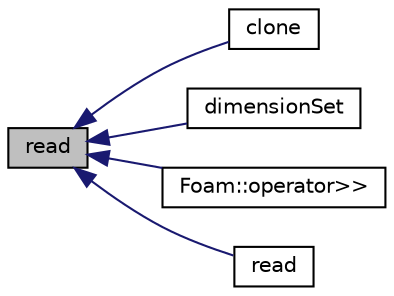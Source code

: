 digraph "read"
{
  bgcolor="transparent";
  edge [fontname="Helvetica",fontsize="10",labelfontname="Helvetica",labelfontsize="10"];
  node [fontname="Helvetica",fontsize="10",shape=record];
  rankdir="LR";
  Node1253 [label="read",height=0.2,width=0.4,color="black", fillcolor="grey75", style="filled", fontcolor="black"];
  Node1253 -> Node1254 [dir="back",color="midnightblue",fontsize="10",style="solid",fontname="Helvetica"];
  Node1254 [label="clone",height=0.2,width=0.4,color="black",URL="$a27477.html#ac02e29e9c5268438e822df9e58c4e069",tooltip="Construct and return a clone. "];
  Node1253 -> Node1255 [dir="back",color="midnightblue",fontsize="10",style="solid",fontname="Helvetica"];
  Node1255 [label="dimensionSet",height=0.2,width=0.4,color="black",URL="$a27477.html#abd672e6f6f2ddf374d3954f2c2dd2a1f",tooltip="Construct from Istream. "];
  Node1253 -> Node1256 [dir="back",color="midnightblue",fontsize="10",style="solid",fontname="Helvetica"];
  Node1256 [label="Foam::operator\>\>",height=0.2,width=0.4,color="black",URL="$a21851.html#a2228c36f34b55848e36041126b0bb9af"];
  Node1253 -> Node1257 [dir="back",color="midnightblue",fontsize="10",style="solid",fontname="Helvetica"];
  Node1257 [label="read",height=0.2,width=0.4,color="black",URL="$a27477.html#ab0354f0b66bcd5a9ce0e59711b1f3559",tooltip="Read using provided units. "];
}
